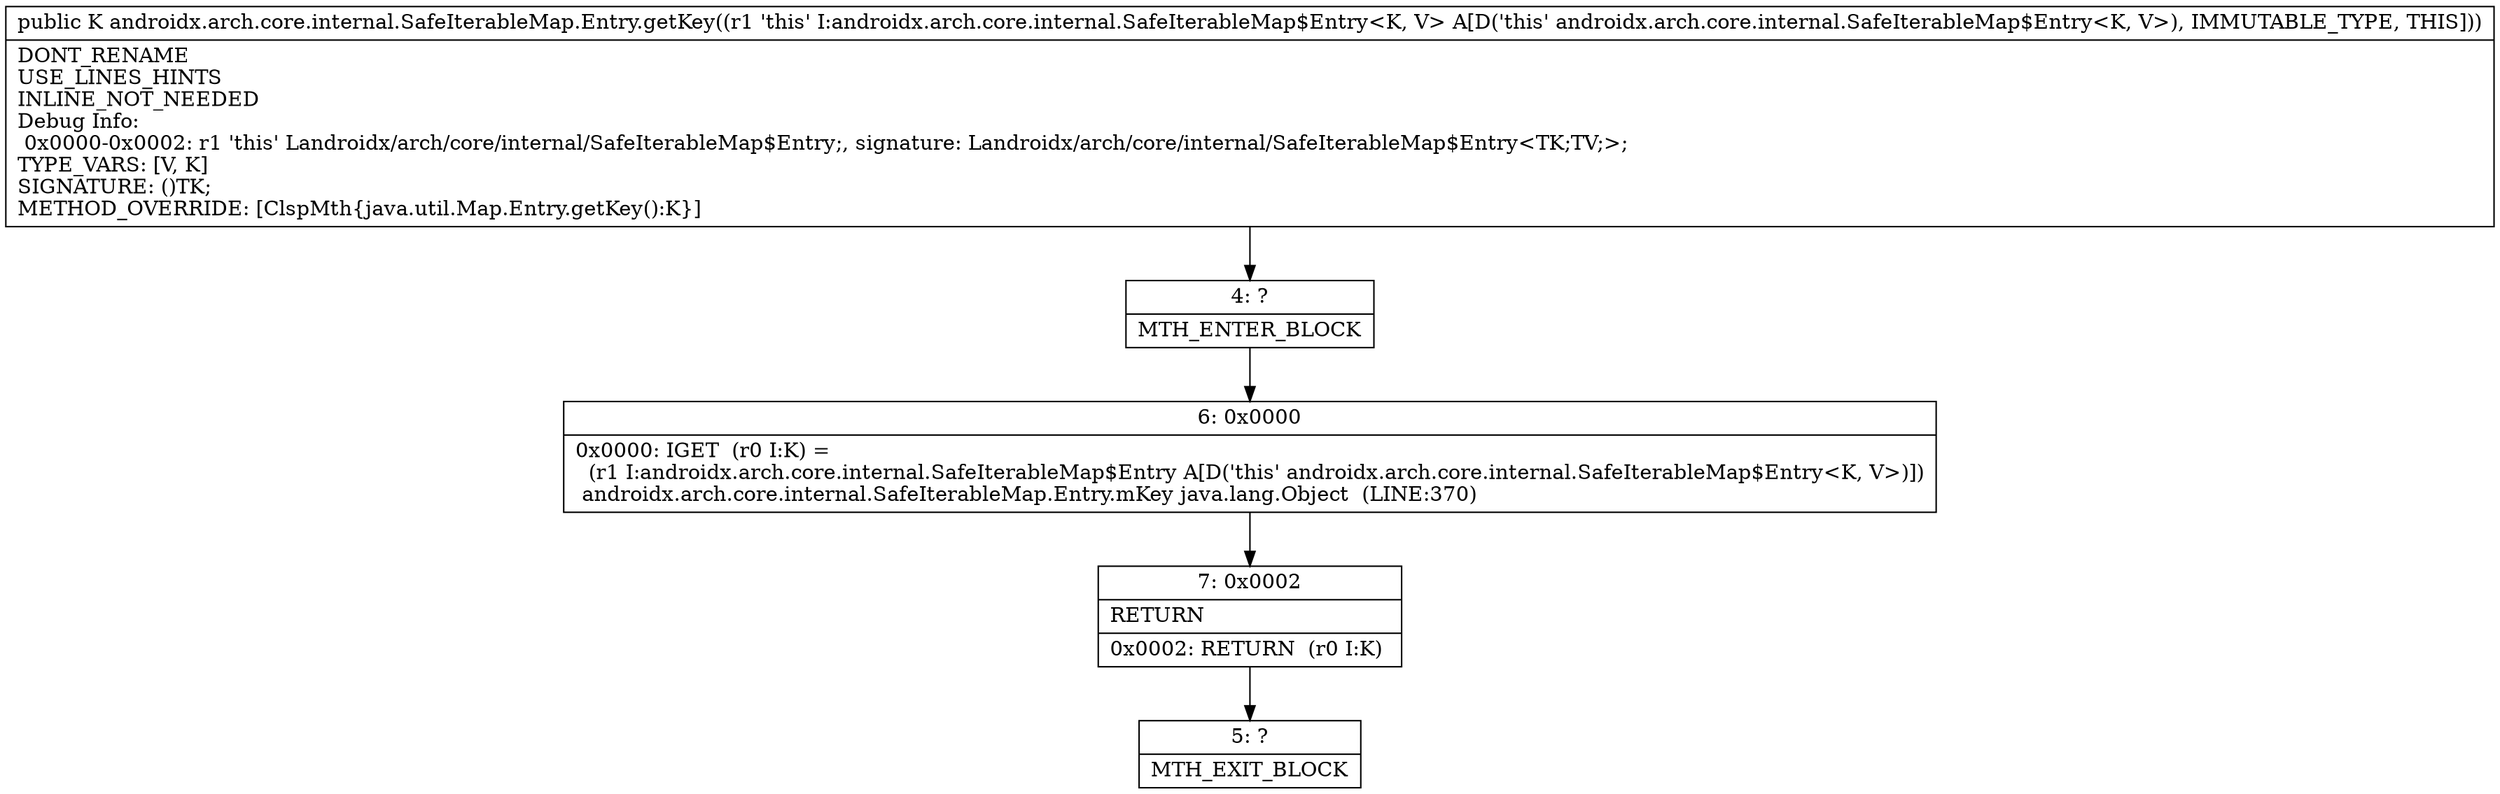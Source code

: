 digraph "CFG forandroidx.arch.core.internal.SafeIterableMap.Entry.getKey()Ljava\/lang\/Object;" {
Node_4 [shape=record,label="{4\:\ ?|MTH_ENTER_BLOCK\l}"];
Node_6 [shape=record,label="{6\:\ 0x0000|0x0000: IGET  (r0 I:K) = \l  (r1 I:androidx.arch.core.internal.SafeIterableMap$Entry A[D('this' androidx.arch.core.internal.SafeIterableMap$Entry\<K, V\>)])\l androidx.arch.core.internal.SafeIterableMap.Entry.mKey java.lang.Object  (LINE:370)\l}"];
Node_7 [shape=record,label="{7\:\ 0x0002|RETURN\l|0x0002: RETURN  (r0 I:K) \l}"];
Node_5 [shape=record,label="{5\:\ ?|MTH_EXIT_BLOCK\l}"];
MethodNode[shape=record,label="{public K androidx.arch.core.internal.SafeIterableMap.Entry.getKey((r1 'this' I:androidx.arch.core.internal.SafeIterableMap$Entry\<K, V\> A[D('this' androidx.arch.core.internal.SafeIterableMap$Entry\<K, V\>), IMMUTABLE_TYPE, THIS]))  | DONT_RENAME\lUSE_LINES_HINTS\lINLINE_NOT_NEEDED\lDebug Info:\l  0x0000\-0x0002: r1 'this' Landroidx\/arch\/core\/internal\/SafeIterableMap$Entry;, signature: Landroidx\/arch\/core\/internal\/SafeIterableMap$Entry\<TK;TV;\>;\lTYPE_VARS: [V, K]\lSIGNATURE: ()TK;\lMETHOD_OVERRIDE: [ClspMth\{java.util.Map.Entry.getKey():K\}]\l}"];
MethodNode -> Node_4;Node_4 -> Node_6;
Node_6 -> Node_7;
Node_7 -> Node_5;
}


